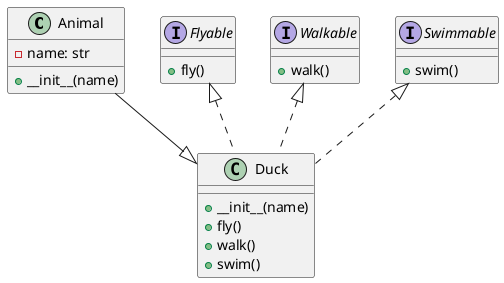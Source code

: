 @startuml

class Animal {
  - name: str
  + __init__(name)
}

interface Flyable {
  + fly()
}

interface Walkable {
  + walk()
}

interface Swimmable {
  + swim()
}

class Duck {
  + __init__(name)
  + fly()
  + walk()
  + swim()
}

Animal --|> Duck
Flyable <|.. Duck
Walkable <|.. Duck
Swimmable <|.. Duck

@enduml